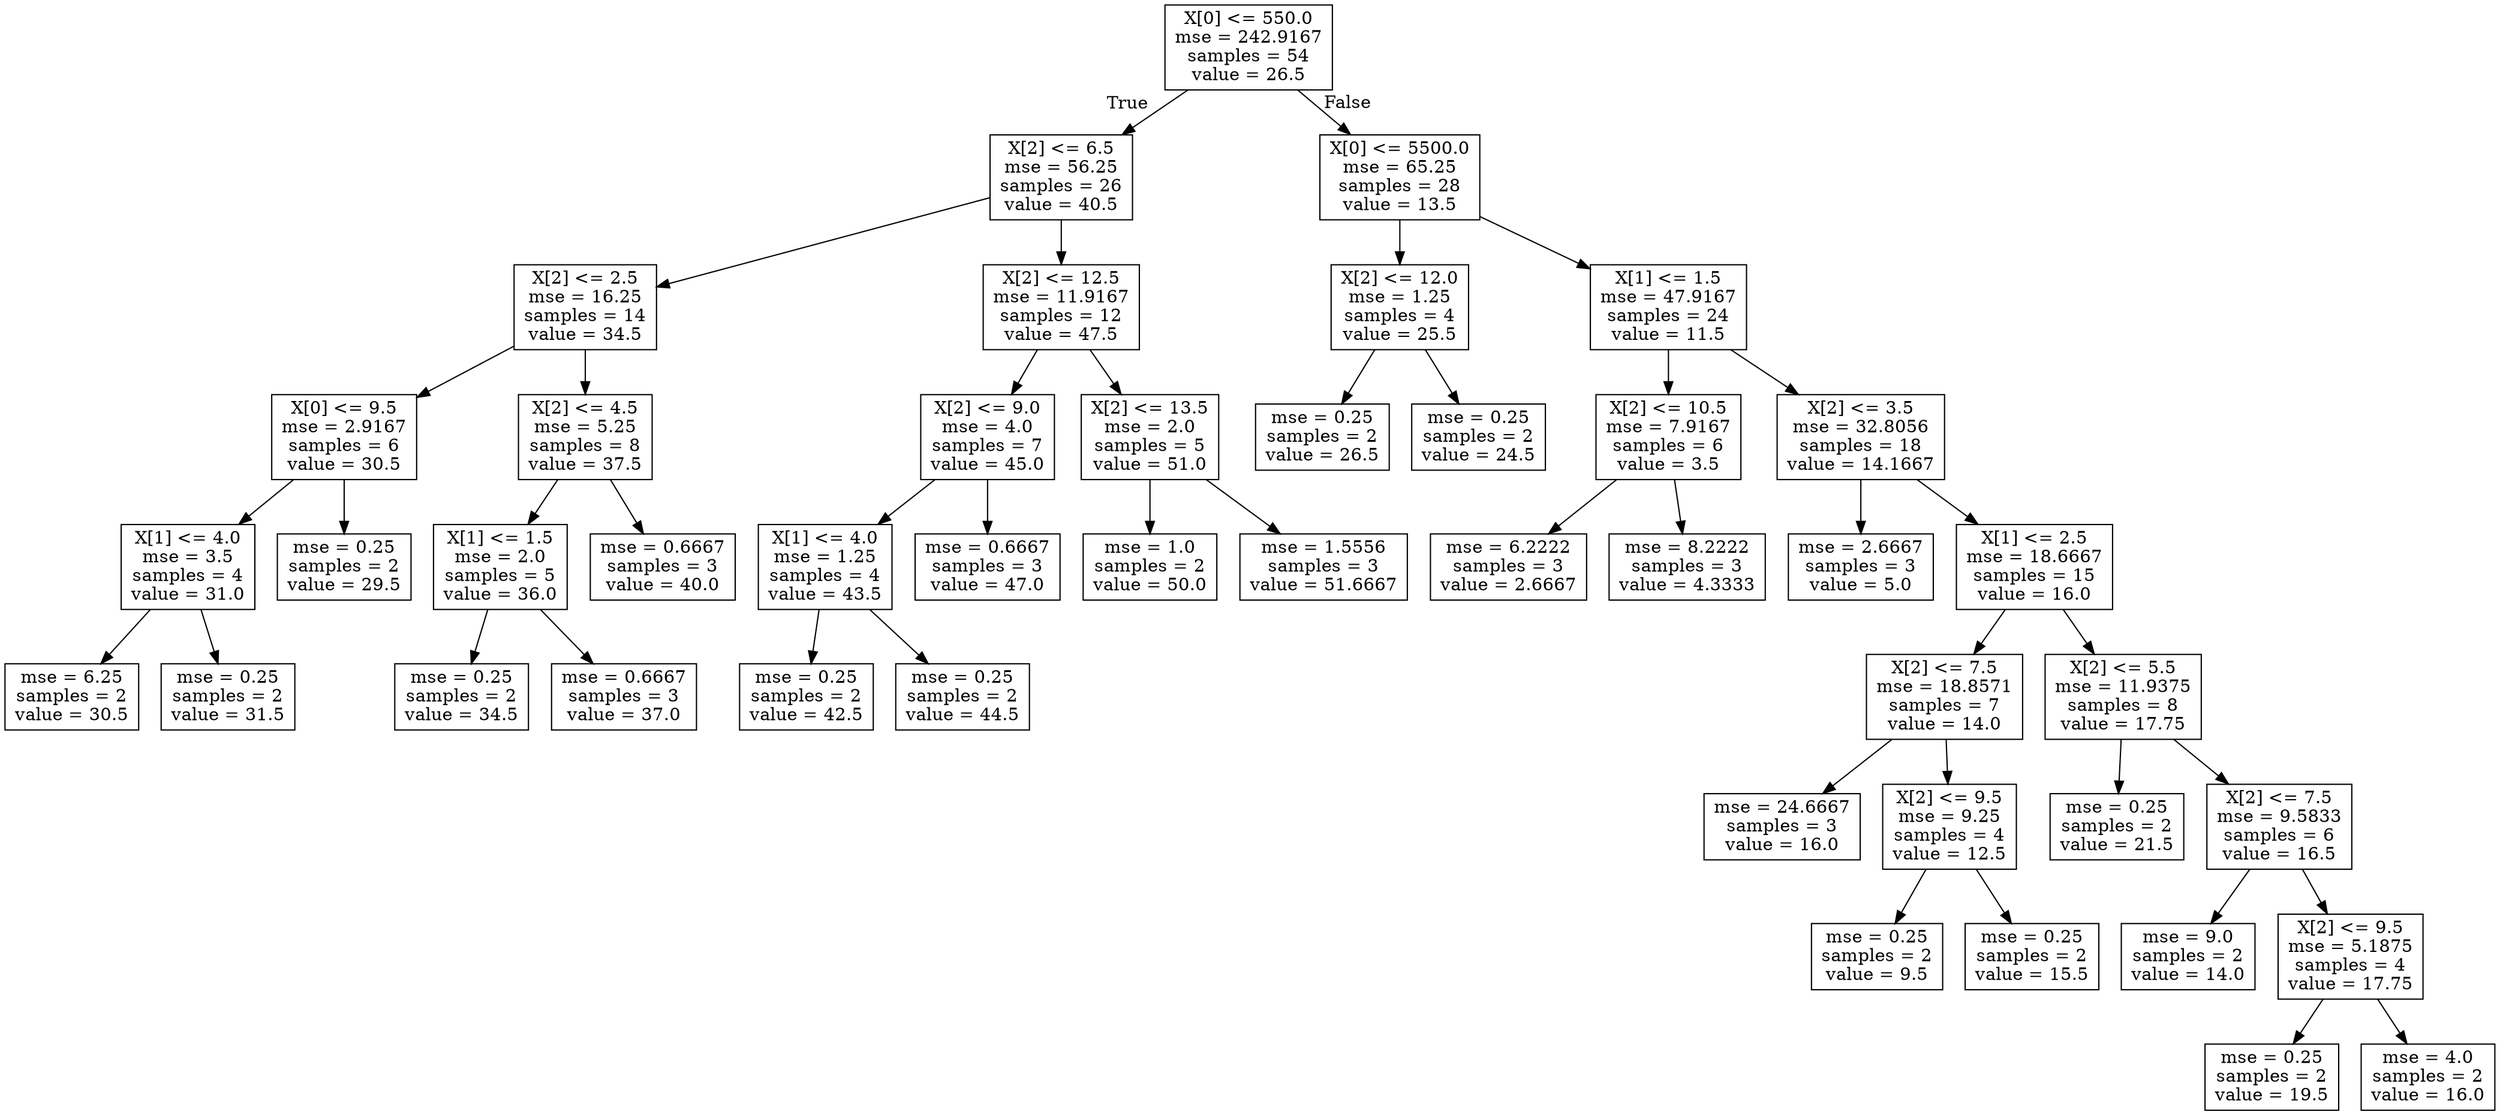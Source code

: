 digraph Tree {
node [shape=box] ;
0 [label="X[0] <= 550.0\nmse = 242.9167\nsamples = 54\nvalue = 26.5"] ;
1 [label="X[2] <= 6.5\nmse = 56.25\nsamples = 26\nvalue = 40.5"] ;
0 -> 1 [labeldistance=2.5, labelangle=45, headlabel="True"] ;
2 [label="X[2] <= 2.5\nmse = 16.25\nsamples = 14\nvalue = 34.5"] ;
1 -> 2 ;
3 [label="X[0] <= 9.5\nmse = 2.9167\nsamples = 6\nvalue = 30.5"] ;
2 -> 3 ;
4 [label="X[1] <= 4.0\nmse = 3.5\nsamples = 4\nvalue = 31.0"] ;
3 -> 4 ;
5 [label="mse = 6.25\nsamples = 2\nvalue = 30.5"] ;
4 -> 5 ;
6 [label="mse = 0.25\nsamples = 2\nvalue = 31.5"] ;
4 -> 6 ;
7 [label="mse = 0.25\nsamples = 2\nvalue = 29.5"] ;
3 -> 7 ;
8 [label="X[2] <= 4.5\nmse = 5.25\nsamples = 8\nvalue = 37.5"] ;
2 -> 8 ;
9 [label="X[1] <= 1.5\nmse = 2.0\nsamples = 5\nvalue = 36.0"] ;
8 -> 9 ;
10 [label="mse = 0.25\nsamples = 2\nvalue = 34.5"] ;
9 -> 10 ;
11 [label="mse = 0.6667\nsamples = 3\nvalue = 37.0"] ;
9 -> 11 ;
12 [label="mse = 0.6667\nsamples = 3\nvalue = 40.0"] ;
8 -> 12 ;
13 [label="X[2] <= 12.5\nmse = 11.9167\nsamples = 12\nvalue = 47.5"] ;
1 -> 13 ;
14 [label="X[2] <= 9.0\nmse = 4.0\nsamples = 7\nvalue = 45.0"] ;
13 -> 14 ;
15 [label="X[1] <= 4.0\nmse = 1.25\nsamples = 4\nvalue = 43.5"] ;
14 -> 15 ;
16 [label="mse = 0.25\nsamples = 2\nvalue = 42.5"] ;
15 -> 16 ;
17 [label="mse = 0.25\nsamples = 2\nvalue = 44.5"] ;
15 -> 17 ;
18 [label="mse = 0.6667\nsamples = 3\nvalue = 47.0"] ;
14 -> 18 ;
19 [label="X[2] <= 13.5\nmse = 2.0\nsamples = 5\nvalue = 51.0"] ;
13 -> 19 ;
20 [label="mse = 1.0\nsamples = 2\nvalue = 50.0"] ;
19 -> 20 ;
21 [label="mse = 1.5556\nsamples = 3\nvalue = 51.6667"] ;
19 -> 21 ;
22 [label="X[0] <= 5500.0\nmse = 65.25\nsamples = 28\nvalue = 13.5"] ;
0 -> 22 [labeldistance=2.5, labelangle=-45, headlabel="False"] ;
23 [label="X[2] <= 12.0\nmse = 1.25\nsamples = 4\nvalue = 25.5"] ;
22 -> 23 ;
24 [label="mse = 0.25\nsamples = 2\nvalue = 26.5"] ;
23 -> 24 ;
25 [label="mse = 0.25\nsamples = 2\nvalue = 24.5"] ;
23 -> 25 ;
26 [label="X[1] <= 1.5\nmse = 47.9167\nsamples = 24\nvalue = 11.5"] ;
22 -> 26 ;
27 [label="X[2] <= 10.5\nmse = 7.9167\nsamples = 6\nvalue = 3.5"] ;
26 -> 27 ;
28 [label="mse = 6.2222\nsamples = 3\nvalue = 2.6667"] ;
27 -> 28 ;
29 [label="mse = 8.2222\nsamples = 3\nvalue = 4.3333"] ;
27 -> 29 ;
30 [label="X[2] <= 3.5\nmse = 32.8056\nsamples = 18\nvalue = 14.1667"] ;
26 -> 30 ;
31 [label="mse = 2.6667\nsamples = 3\nvalue = 5.0"] ;
30 -> 31 ;
32 [label="X[1] <= 2.5\nmse = 18.6667\nsamples = 15\nvalue = 16.0"] ;
30 -> 32 ;
33 [label="X[2] <= 7.5\nmse = 18.8571\nsamples = 7\nvalue = 14.0"] ;
32 -> 33 ;
34 [label="mse = 24.6667\nsamples = 3\nvalue = 16.0"] ;
33 -> 34 ;
35 [label="X[2] <= 9.5\nmse = 9.25\nsamples = 4\nvalue = 12.5"] ;
33 -> 35 ;
36 [label="mse = 0.25\nsamples = 2\nvalue = 9.5"] ;
35 -> 36 ;
37 [label="mse = 0.25\nsamples = 2\nvalue = 15.5"] ;
35 -> 37 ;
38 [label="X[2] <= 5.5\nmse = 11.9375\nsamples = 8\nvalue = 17.75"] ;
32 -> 38 ;
39 [label="mse = 0.25\nsamples = 2\nvalue = 21.5"] ;
38 -> 39 ;
40 [label="X[2] <= 7.5\nmse = 9.5833\nsamples = 6\nvalue = 16.5"] ;
38 -> 40 ;
41 [label="mse = 9.0\nsamples = 2\nvalue = 14.0"] ;
40 -> 41 ;
42 [label="X[2] <= 9.5\nmse = 5.1875\nsamples = 4\nvalue = 17.75"] ;
40 -> 42 ;
43 [label="mse = 0.25\nsamples = 2\nvalue = 19.5"] ;
42 -> 43 ;
44 [label="mse = 4.0\nsamples = 2\nvalue = 16.0"] ;
42 -> 44 ;
}